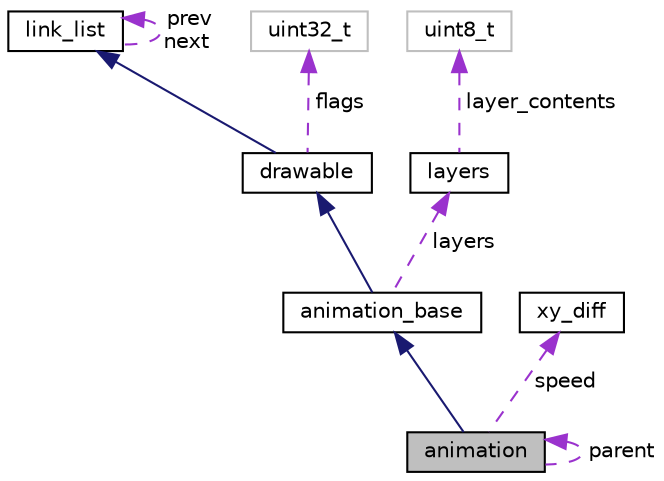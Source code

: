 digraph "animation"
{
 // LATEX_PDF_SIZE
  edge [fontname="Helvetica",fontsize="10",labelfontname="Helvetica",labelfontsize="10"];
  node [fontname="Helvetica",fontsize="10",shape=record];
  Node1 [label="animation",height=0.2,width=0.4,color="black", fillcolor="grey75", style="filled", fontcolor="black",tooltip=" "];
  Node2 -> Node1 [dir="back",color="midnightblue",fontsize="10",style="solid",fontname="Helvetica"];
  Node2 [label="animation_base",height=0.2,width=0.4,color="black", fillcolor="white", style="filled",URL="$classanimation__base.html",tooltip=" "];
  Node3 -> Node2 [dir="back",color="midnightblue",fontsize="10",style="solid",fontname="Helvetica"];
  Node3 [label="drawable",height=0.2,width=0.4,color="black", fillcolor="white", style="filled",URL="$structdrawable.html",tooltip=" "];
  Node4 -> Node3 [dir="back",color="midnightblue",fontsize="10",style="solid",fontname="Helvetica"];
  Node4 [label="link_list",height=0.2,width=0.4,color="black", fillcolor="white", style="filled",URL="$classlink__list.html",tooltip="Generic linked list class (for inheriting from)"];
  Node4 -> Node4 [dir="back",color="darkorchid3",fontsize="10",style="dashed",label=" prev\nnext" ,fontname="Helvetica"];
  Node5 -> Node3 [dir="back",color="darkorchid3",fontsize="10",style="dashed",label=" flags" ,fontname="Helvetica"];
  Node5 [label="uint32_t",height=0.2,width=0.4,color="grey75", fillcolor="white", style="filled",tooltip=" "];
  Node6 -> Node2 [dir="back",color="darkorchid3",fontsize="10",style="dashed",label=" layers" ,fontname="Helvetica"];
  Node6 [label="layers",height=0.2,width=0.4,color="black", fillcolor="white", style="filled",URL="$structlayers.html",tooltip="Layer information (see animation_manager::draw_frame)"];
  Node7 -> Node6 [dir="back",color="darkorchid3",fontsize="10",style="dashed",label=" layer_contents" ,fontname="Helvetica"];
  Node7 [label="uint8_t",height=0.2,width=0.4,color="grey75", fillcolor="white", style="filled",tooltip=" "];
  Node8 -> Node1 [dir="back",color="darkorchid3",fontsize="10",style="dashed",label=" speed" ,fontname="Helvetica"];
  Node8 [label="xy_diff",height=0.2,width=0.4,color="black", fillcolor="white", style="filled",URL="$structxy__diff.html",tooltip=" "];
  Node1 -> Node1 [dir="back",color="darkorchid3",fontsize="10",style="dashed",label=" parent" ,fontname="Helvetica"];
}
